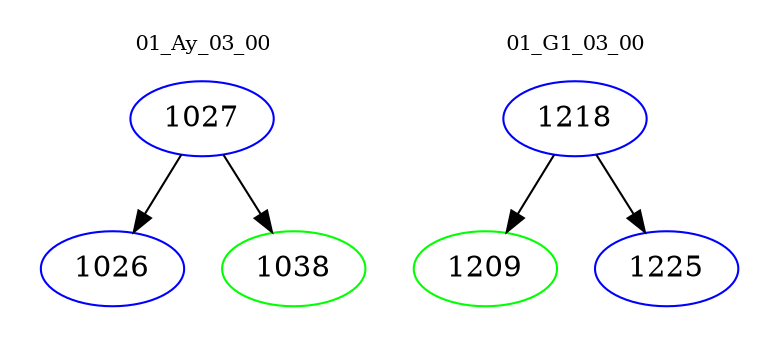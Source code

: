 digraph{
subgraph cluster_0 {
color = white
label = "01_Ay_03_00";
fontsize=10;
T0_1027 [label="1027", color="blue"]
T0_1027 -> T0_1026 [color="black"]
T0_1026 [label="1026", color="blue"]
T0_1027 -> T0_1038 [color="black"]
T0_1038 [label="1038", color="green"]
}
subgraph cluster_1 {
color = white
label = "01_G1_03_00";
fontsize=10;
T1_1218 [label="1218", color="blue"]
T1_1218 -> T1_1209 [color="black"]
T1_1209 [label="1209", color="green"]
T1_1218 -> T1_1225 [color="black"]
T1_1225 [label="1225", color="blue"]
}
}
